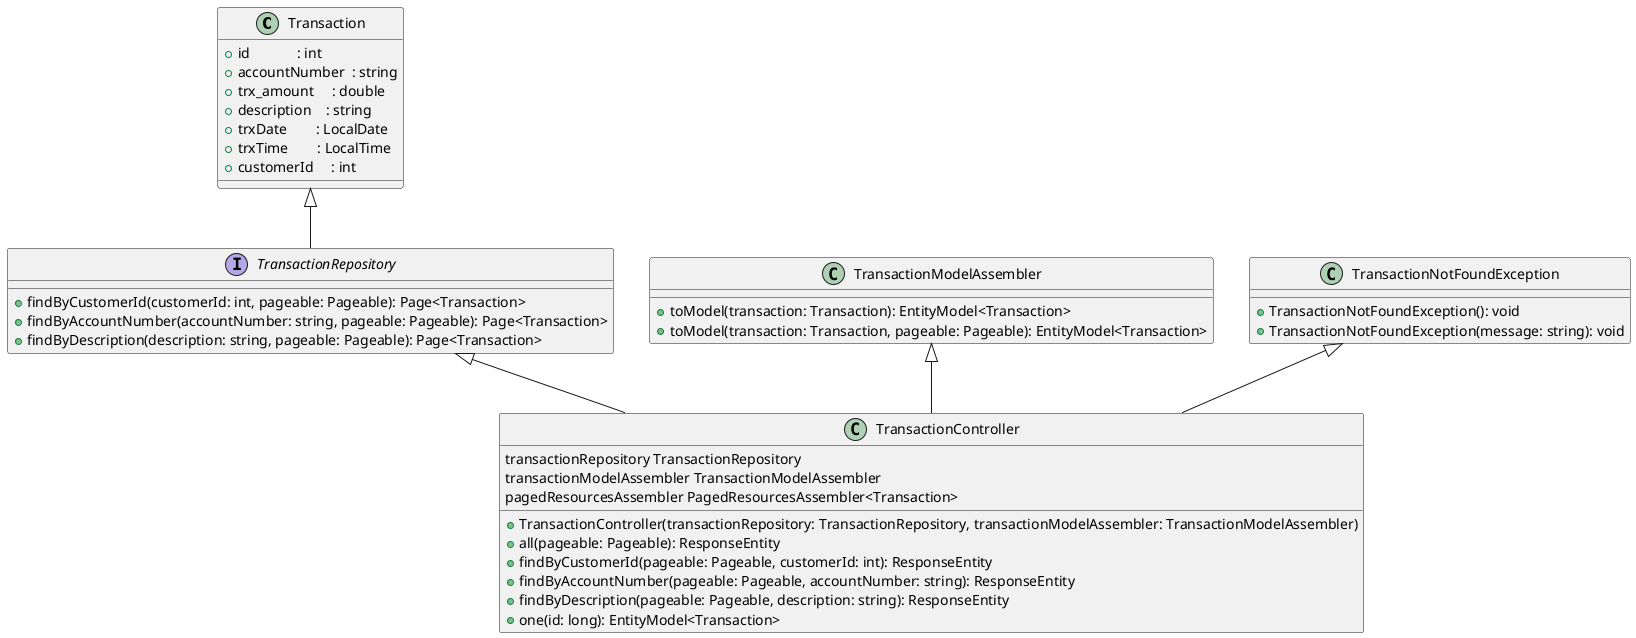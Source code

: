 @startuml
'https://plantuml.com/class-diagram

class Transaction {
    +id             : int
    +accountNumber  : string
    +trx_amount     : double
    +description    : string
    +trxDate        : LocalDate
    +trxTime        : LocalTime
    +customerId     : int
}

interface TransactionRepository {
    +findByCustomerId(customerId: int, pageable: Pageable): Page<Transaction>
    +findByAccountNumber(accountNumber: string, pageable: Pageable): Page<Transaction>
    +findByDescription(description: string, pageable: Pageable): Page<Transaction>
}

class TransactionModelAssembler {
    +toModel(transaction: Transaction): EntityModel<Transaction>
    +toModel(transaction: Transaction, pageable: Pageable): EntityModel<Transaction>
}

class TransactionController {
    transactionRepository TransactionRepository
    transactionModelAssembler TransactionModelAssembler
    pagedResourcesAssembler PagedResourcesAssembler<Transaction>

    +TransactionController(transactionRepository: TransactionRepository, transactionModelAssembler: TransactionModelAssembler)
    +all(pageable: Pageable): ResponseEntity
    +findByCustomerId(pageable: Pageable, customerId: int): ResponseEntity
    +findByAccountNumber(pageable: Pageable, accountNumber: string): ResponseEntity
    +findByDescription(pageable: Pageable, description: string): ResponseEntity
    +one(id: long): EntityModel<Transaction>
}

class TransactionNotFoundException{
    +TransactionNotFoundException(): void
    +TransactionNotFoundException(message: string): void
}

Transaction <|--TransactionRepository
TransactionNotFoundException <|-- TransactionController
TransactionModelAssembler <|-- TransactionController
TransactionRepository <|-- TransactionController

@enduml
